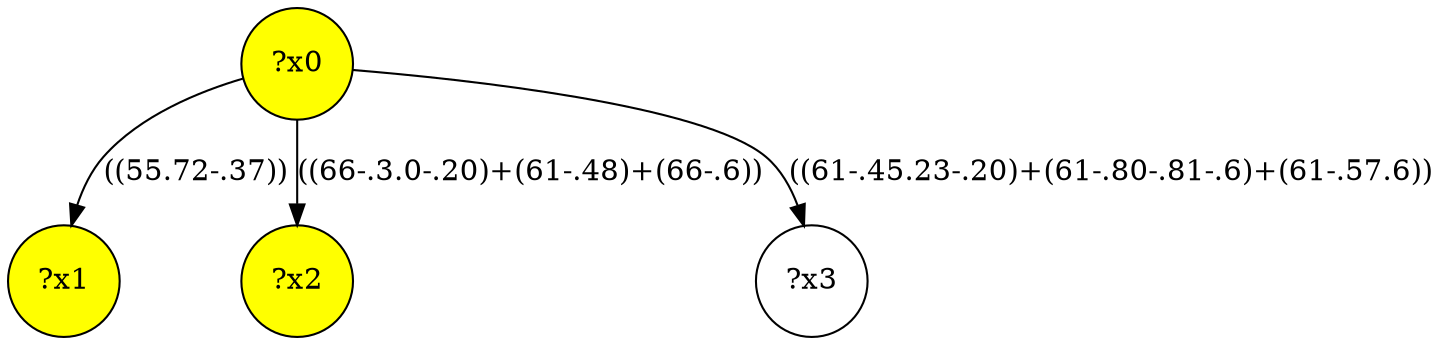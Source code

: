 digraph g {
	x1 [fillcolor="yellow", style="filled," shape=circle, label="?x1"];
	x0 [fillcolor="yellow", style="filled," shape=circle, label="?x0"];
	x2 [fillcolor="yellow", style="filled," shape=circle, label="?x2"];
	x0 -> x1 [label="((55.72-.37))"];
	x0 -> x2 [label="((66-.3.0-.20)+(61-.48)+(66-.6))"];
	x3 [shape=circle, label="?x3"];
	x0 -> x3 [label="((61-.45.23-.20)+(61-.80-.81-.6)+(61-.57.6))"];
}
